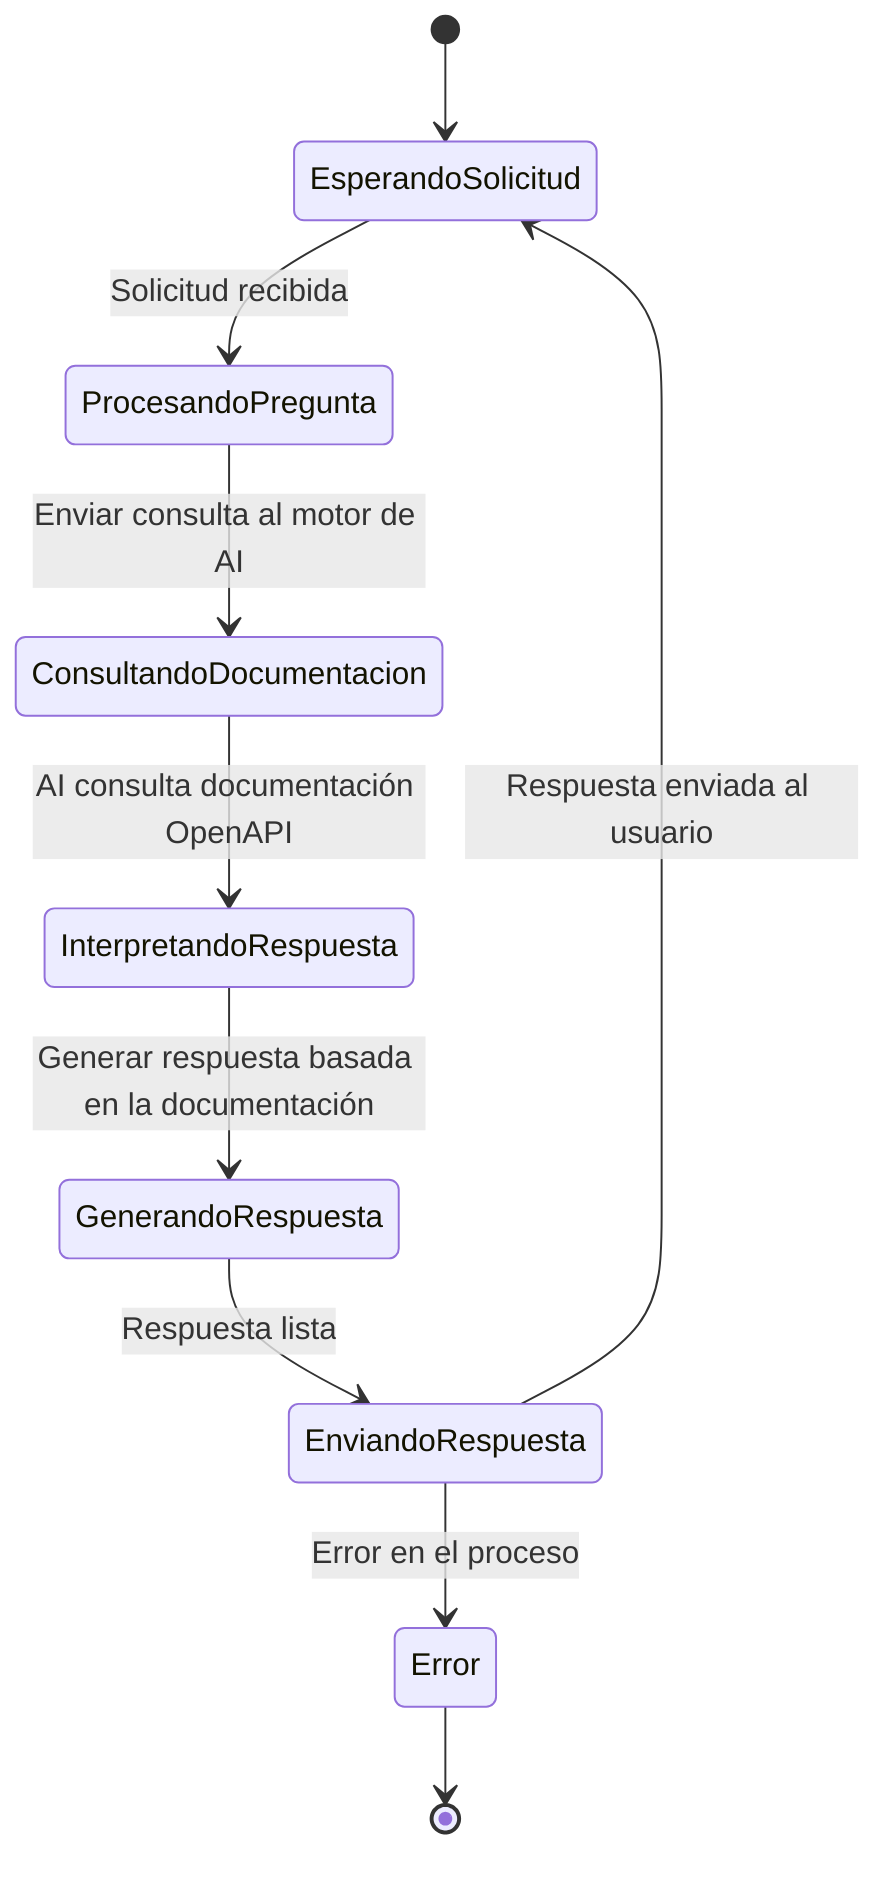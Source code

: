 stateDiagram
    [*] --> EsperandoSolicitud
    EsperandoSolicitud --> ProcesandoPregunta : Solicitud recibida
    ProcesandoPregunta --> ConsultandoDocumentacion : Enviar consulta al motor de AI
    ConsultandoDocumentacion --> InterpretandoRespuesta : AI consulta documentación OpenAPI
    InterpretandoRespuesta --> GenerandoRespuesta : Generar respuesta basada en la documentación
    GenerandoRespuesta --> EnviandoRespuesta : Respuesta lista
    EnviandoRespuesta --> EsperandoSolicitud : Respuesta enviada al usuario
    EnviandoRespuesta --> Error : Error en el proceso
    Error --> [*]